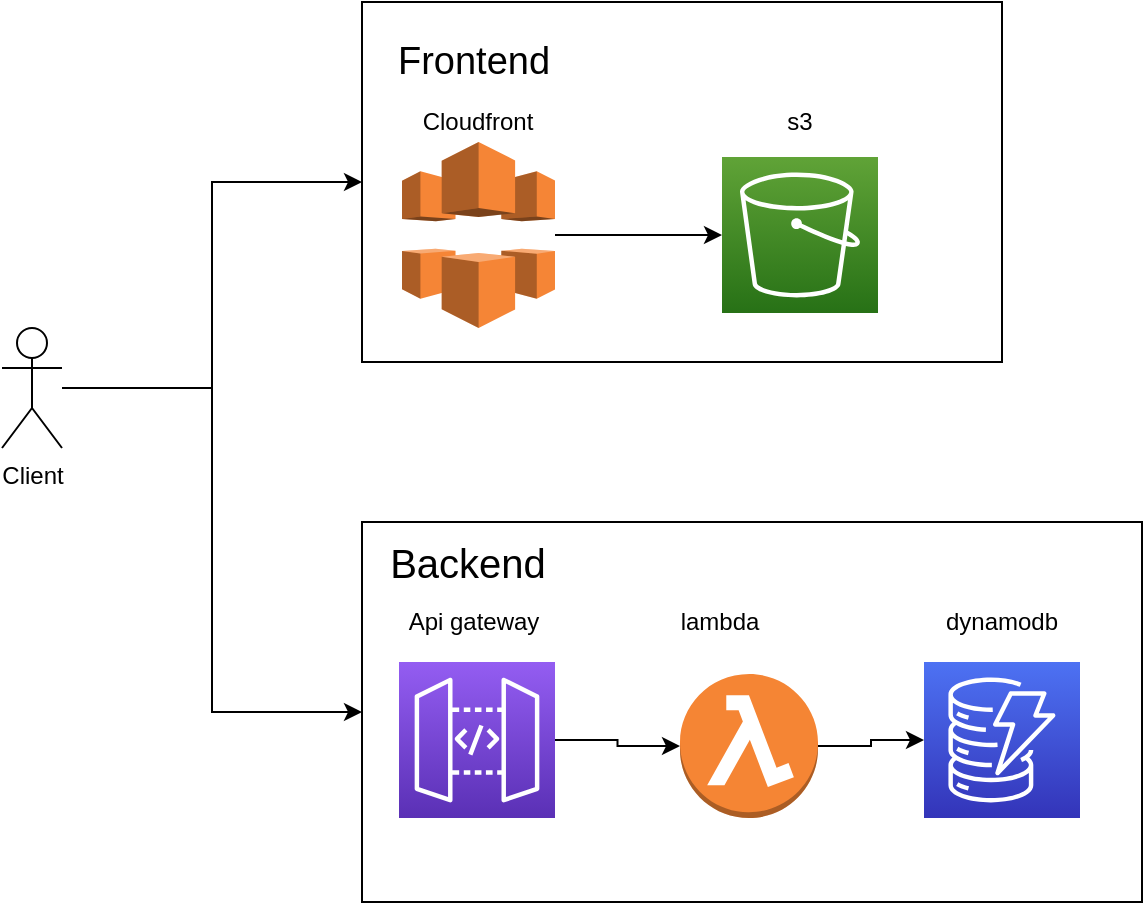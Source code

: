 <mxfile version="14.2.9" type="device"><diagram id="HsTIqWAq9ocVFM8aXnTG" name="Page-1"><mxGraphModel dx="2912" dy="1132" grid="1" gridSize="10" guides="1" tooltips="1" connect="1" arrows="1" fold="1" page="1" pageScale="1" pageWidth="850" pageHeight="1100" math="0" shadow="0"><root><mxCell id="0"/><mxCell id="1" parent="0"/><mxCell id="LENVYhjcQBlHiH71atud-31" style="edgeStyle=orthogonalEdgeStyle;rounded=0;orthogonalLoop=1;jettySize=auto;html=1;" edge="1" parent="1" source="LENVYhjcQBlHiH71atud-1" target="LENVYhjcQBlHiH71atud-4"><mxGeometry relative="1" as="geometry"/></mxCell><mxCell id="LENVYhjcQBlHiH71atud-32" style="edgeStyle=orthogonalEdgeStyle;rounded=0;orthogonalLoop=1;jettySize=auto;html=1;entryX=0;entryY=0.5;entryDx=0;entryDy=0;" edge="1" parent="1" source="LENVYhjcQBlHiH71atud-1" target="LENVYhjcQBlHiH71atud-3"><mxGeometry relative="1" as="geometry"/></mxCell><mxCell id="LENVYhjcQBlHiH71atud-1" value="&lt;div&gt;Client&lt;/div&gt;&lt;div&gt;&lt;br&gt;&lt;/div&gt;" style="shape=umlActor;verticalLabelPosition=bottom;verticalAlign=top;html=1;outlineConnect=0;" vertex="1" parent="1"><mxGeometry x="-40" y="383" width="30" height="60" as="geometry"/></mxCell><mxCell id="LENVYhjcQBlHiH71atud-3" value="" style="rounded=0;whiteSpace=wrap;html=1;" vertex="1" parent="1"><mxGeometry x="140" y="480" width="390" height="190" as="geometry"/></mxCell><mxCell id="LENVYhjcQBlHiH71atud-4" value="" style="rounded=0;whiteSpace=wrap;html=1;" vertex="1" parent="1"><mxGeometry x="140" y="220" width="320" height="180" as="geometry"/></mxCell><mxCell id="LENVYhjcQBlHiH71atud-11" style="edgeStyle=orthogonalEdgeStyle;rounded=0;orthogonalLoop=1;jettySize=auto;html=1;" edge="1" parent="1" source="LENVYhjcQBlHiH71atud-5" target="LENVYhjcQBlHiH71atud-9"><mxGeometry relative="1" as="geometry"/></mxCell><mxCell id="LENVYhjcQBlHiH71atud-5" value="" style="outlineConnect=0;dashed=0;verticalLabelPosition=bottom;verticalAlign=top;align=center;html=1;shape=mxgraph.aws3.cloudfront;fillColor=#F58536;gradientColor=none;" vertex="1" parent="1"><mxGeometry x="160" y="290" width="76.5" height="93" as="geometry"/></mxCell><mxCell id="LENVYhjcQBlHiH71atud-8" value="Cloudfront" style="text;html=1;strokeColor=none;fillColor=none;align=center;verticalAlign=middle;whiteSpace=wrap;rounded=0;" vertex="1" parent="1"><mxGeometry x="178" y="270" width="40" height="20" as="geometry"/></mxCell><mxCell id="LENVYhjcQBlHiH71atud-9" value="" style="points=[[0,0,0],[0.25,0,0],[0.5,0,0],[0.75,0,0],[1,0,0],[0,1,0],[0.25,1,0],[0.5,1,0],[0.75,1,0],[1,1,0],[0,0.25,0],[0,0.5,0],[0,0.75,0],[1,0.25,0],[1,0.5,0],[1,0.75,0]];outlineConnect=0;fontColor=#232F3E;gradientColor=#60A337;gradientDirection=north;fillColor=#277116;strokeColor=#ffffff;dashed=0;verticalLabelPosition=bottom;verticalAlign=top;align=center;html=1;fontSize=12;fontStyle=0;aspect=fixed;shape=mxgraph.aws4.resourceIcon;resIcon=mxgraph.aws4.s3;" vertex="1" parent="1"><mxGeometry x="320" y="297.5" width="78" height="78" as="geometry"/></mxCell><mxCell id="LENVYhjcQBlHiH71atud-10" value="s3" style="text;html=1;strokeColor=none;fillColor=none;align=center;verticalAlign=middle;whiteSpace=wrap;rounded=0;" vertex="1" parent="1"><mxGeometry x="339" y="270" width="40" height="20" as="geometry"/></mxCell><mxCell id="LENVYhjcQBlHiH71atud-14" value="&lt;font style=&quot;font-size: 19px&quot;&gt;Frontend&lt;/font&gt;" style="text;html=1;strokeColor=none;fillColor=none;align=center;verticalAlign=middle;whiteSpace=wrap;rounded=0;" vertex="1" parent="1"><mxGeometry x="175.63" y="240" width="40" height="20" as="geometry"/></mxCell><mxCell id="LENVYhjcQBlHiH71atud-15" value="&lt;font style=&quot;font-size: 20px&quot;&gt;Backend&lt;/font&gt;" style="text;html=1;strokeColor=none;fillColor=none;align=center;verticalAlign=middle;whiteSpace=wrap;rounded=0;" vertex="1" parent="1"><mxGeometry x="168.25" y="490" width="50" height="20" as="geometry"/></mxCell><mxCell id="LENVYhjcQBlHiH71atud-26" style="edgeStyle=orthogonalEdgeStyle;rounded=0;orthogonalLoop=1;jettySize=auto;html=1;" edge="1" parent="1" source="LENVYhjcQBlHiH71atud-16" target="LENVYhjcQBlHiH71atud-25"><mxGeometry relative="1" as="geometry"/></mxCell><mxCell id="LENVYhjcQBlHiH71atud-16" value="" style="points=[[0,0,0],[0.25,0,0],[0.5,0,0],[0.75,0,0],[1,0,0],[0,1,0],[0.25,1,0],[0.5,1,0],[0.75,1,0],[1,1,0],[0,0.25,0],[0,0.5,0],[0,0.75,0],[1,0.25,0],[1,0.5,0],[1,0.75,0]];outlineConnect=0;fontColor=#232F3E;gradientColor=#945DF2;gradientDirection=north;fillColor=#5A30B5;strokeColor=#ffffff;dashed=0;verticalLabelPosition=bottom;verticalAlign=top;align=center;html=1;fontSize=12;fontStyle=0;aspect=fixed;shape=mxgraph.aws4.resourceIcon;resIcon=mxgraph.aws4.api_gateway;" vertex="1" parent="1"><mxGeometry x="158.5" y="550" width="78" height="78" as="geometry"/></mxCell><mxCell id="LENVYhjcQBlHiH71atud-22" value="Api gateway" style="text;html=1;strokeColor=none;fillColor=none;align=center;verticalAlign=middle;whiteSpace=wrap;rounded=0;" vertex="1" parent="1"><mxGeometry x="154.75" y="520" width="81.75" height="20" as="geometry"/></mxCell><mxCell id="LENVYhjcQBlHiH71atud-23" value="lambda" style="text;html=1;strokeColor=none;fillColor=none;align=center;verticalAlign=middle;whiteSpace=wrap;rounded=0;" vertex="1" parent="1"><mxGeometry x="299" y="520" width="40" height="20" as="geometry"/></mxCell><mxCell id="LENVYhjcQBlHiH71atud-24" value="dynamodb" style="text;html=1;strokeColor=none;fillColor=none;align=center;verticalAlign=middle;whiteSpace=wrap;rounded=0;" vertex="1" parent="1"><mxGeometry x="440" y="520" width="40" height="20" as="geometry"/></mxCell><mxCell id="LENVYhjcQBlHiH71atud-28" style="edgeStyle=orthogonalEdgeStyle;rounded=0;orthogonalLoop=1;jettySize=auto;html=1;" edge="1" parent="1" source="LENVYhjcQBlHiH71atud-25" target="LENVYhjcQBlHiH71atud-27"><mxGeometry relative="1" as="geometry"/></mxCell><mxCell id="LENVYhjcQBlHiH71atud-25" value="" style="outlineConnect=0;dashed=0;verticalLabelPosition=bottom;verticalAlign=top;align=center;html=1;shape=mxgraph.aws3.lambda_function;fillColor=#F58534;gradientColor=none;" vertex="1" parent="1"><mxGeometry x="299" y="556" width="69" height="72" as="geometry"/></mxCell><mxCell id="LENVYhjcQBlHiH71atud-27" value="" style="points=[[0,0,0],[0.25,0,0],[0.5,0,0],[0.75,0,0],[1,0,0],[0,1,0],[0.25,1,0],[0.5,1,0],[0.75,1,0],[1,1,0],[0,0.25,0],[0,0.5,0],[0,0.75,0],[1,0.25,0],[1,0.5,0],[1,0.75,0]];outlineConnect=0;fontColor=#232F3E;gradientColor=#4D72F3;gradientDirection=north;fillColor=#3334B9;strokeColor=#ffffff;dashed=0;verticalLabelPosition=bottom;verticalAlign=top;align=center;html=1;fontSize=12;fontStyle=0;aspect=fixed;shape=mxgraph.aws4.resourceIcon;resIcon=mxgraph.aws4.dynamodb;" vertex="1" parent="1"><mxGeometry x="421" y="550" width="78" height="78" as="geometry"/></mxCell></root></mxGraphModel></diagram></mxfile>